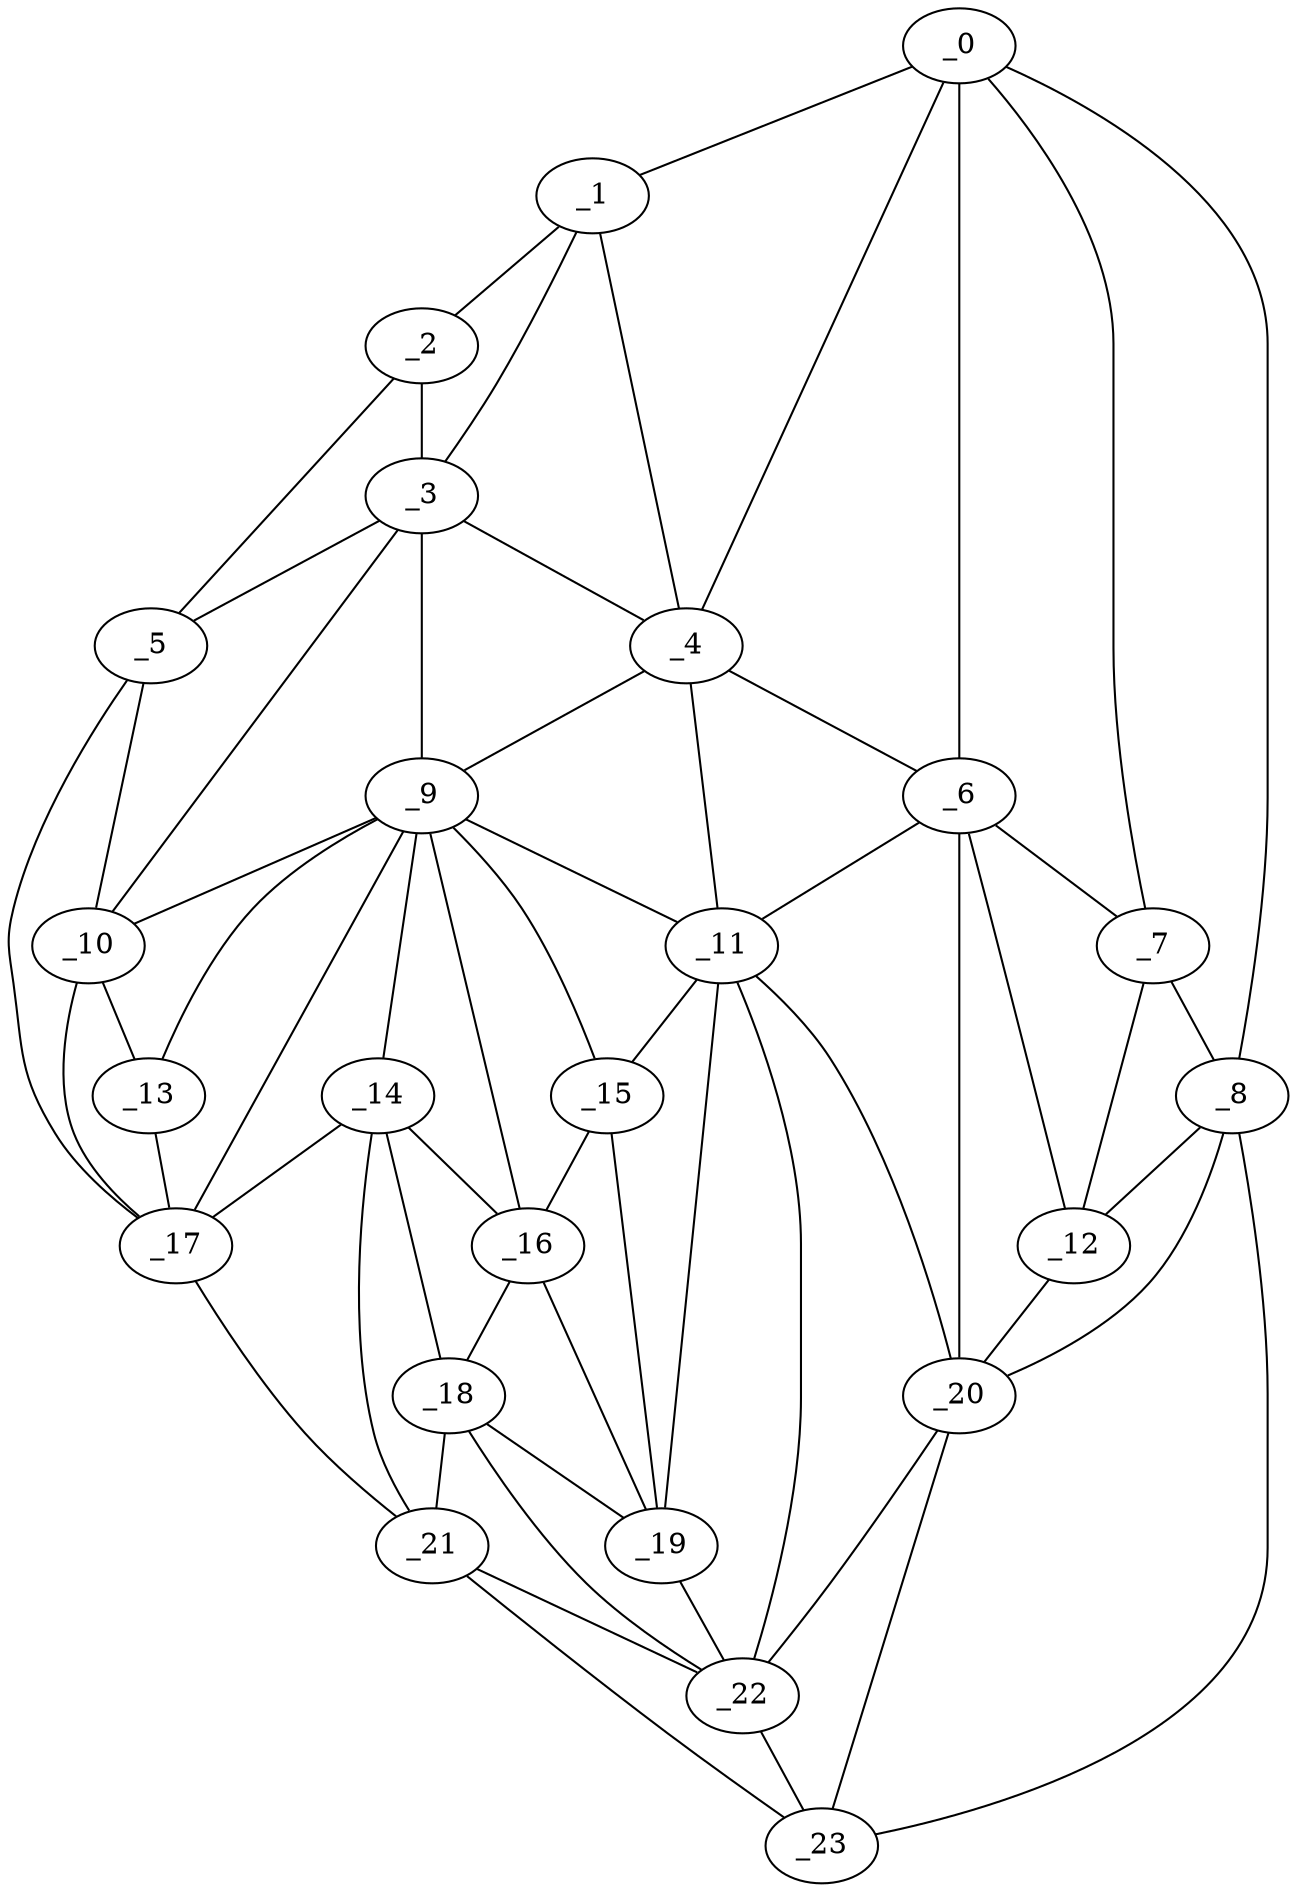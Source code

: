 graph "obj20__300.gxl" {
	_0	 [x=20,
		y=112];
	_1	 [x=33,
		y=15];
	_0 -- _1	 [valence=1];
	_4	 [x=46,
		y=36];
	_0 -- _4	 [valence=1];
	_6	 [x=78,
		y=94];
	_0 -- _6	 [valence=1];
	_7	 [x=79,
		y=115];
	_0 -- _7	 [valence=2];
	_8	 [x=80,
		y=124];
	_0 -- _8	 [valence=1];
	_2	 [x=41,
		y=5];
	_1 -- _2	 [valence=1];
	_3	 [x=46,
		y=29];
	_1 -- _3	 [valence=2];
	_1 -- _4	 [valence=2];
	_2 -- _3	 [valence=2];
	_5	 [x=68,
		y=4];
	_2 -- _5	 [valence=1];
	_3 -- _4	 [valence=1];
	_3 -- _5	 [valence=1];
	_9	 [x=82,
		y=46];
	_3 -- _9	 [valence=2];
	_10	 [x=86,
		y=18];
	_3 -- _10	 [valence=2];
	_4 -- _6	 [valence=2];
	_4 -- _9	 [valence=2];
	_11	 [x=87,
		y=79];
	_4 -- _11	 [valence=2];
	_5 -- _10	 [valence=1];
	_17	 [x=95,
		y=24];
	_5 -- _17	 [valence=1];
	_6 -- _7	 [valence=2];
	_6 -- _11	 [valence=1];
	_12	 [x=87,
		y=106];
	_6 -- _12	 [valence=2];
	_20	 [x=100,
		y=101];
	_6 -- _20	 [valence=2];
	_7 -- _8	 [valence=1];
	_7 -- _12	 [valence=1];
	_8 -- _12	 [valence=2];
	_8 -- _20	 [valence=1];
	_23	 [x=109,
		y=100];
	_8 -- _23	 [valence=1];
	_9 -- _10	 [valence=1];
	_9 -- _11	 [valence=1];
	_13	 [x=91,
		y=22];
	_9 -- _13	 [valence=2];
	_14	 [x=92,
		y=50];
	_9 -- _14	 [valence=2];
	_15	 [x=92,
		y=72];
	_9 -- _15	 [valence=1];
	_16	 [x=94,
		y=68];
	_9 -- _16	 [valence=2];
	_9 -- _17	 [valence=2];
	_10 -- _13	 [valence=1];
	_10 -- _17	 [valence=2];
	_11 -- _15	 [valence=2];
	_19	 [x=100,
		y=76];
	_11 -- _19	 [valence=2];
	_11 -- _20	 [valence=1];
	_22	 [x=105,
		y=89];
	_11 -- _22	 [valence=2];
	_12 -- _20	 [valence=1];
	_13 -- _17	 [valence=2];
	_14 -- _16	 [valence=1];
	_14 -- _17	 [valence=2];
	_18	 [x=99,
		y=55];
	_14 -- _18	 [valence=2];
	_21	 [x=105,
		y=34];
	_14 -- _21	 [valence=2];
	_15 -- _16	 [valence=2];
	_15 -- _19	 [valence=1];
	_16 -- _18	 [valence=2];
	_16 -- _19	 [valence=2];
	_17 -- _21	 [valence=1];
	_18 -- _19	 [valence=2];
	_18 -- _21	 [valence=1];
	_18 -- _22	 [valence=2];
	_19 -- _22	 [valence=2];
	_20 -- _22	 [valence=2];
	_20 -- _23	 [valence=1];
	_21 -- _22	 [valence=2];
	_21 -- _23	 [valence=1];
	_22 -- _23	 [valence=2];
}
